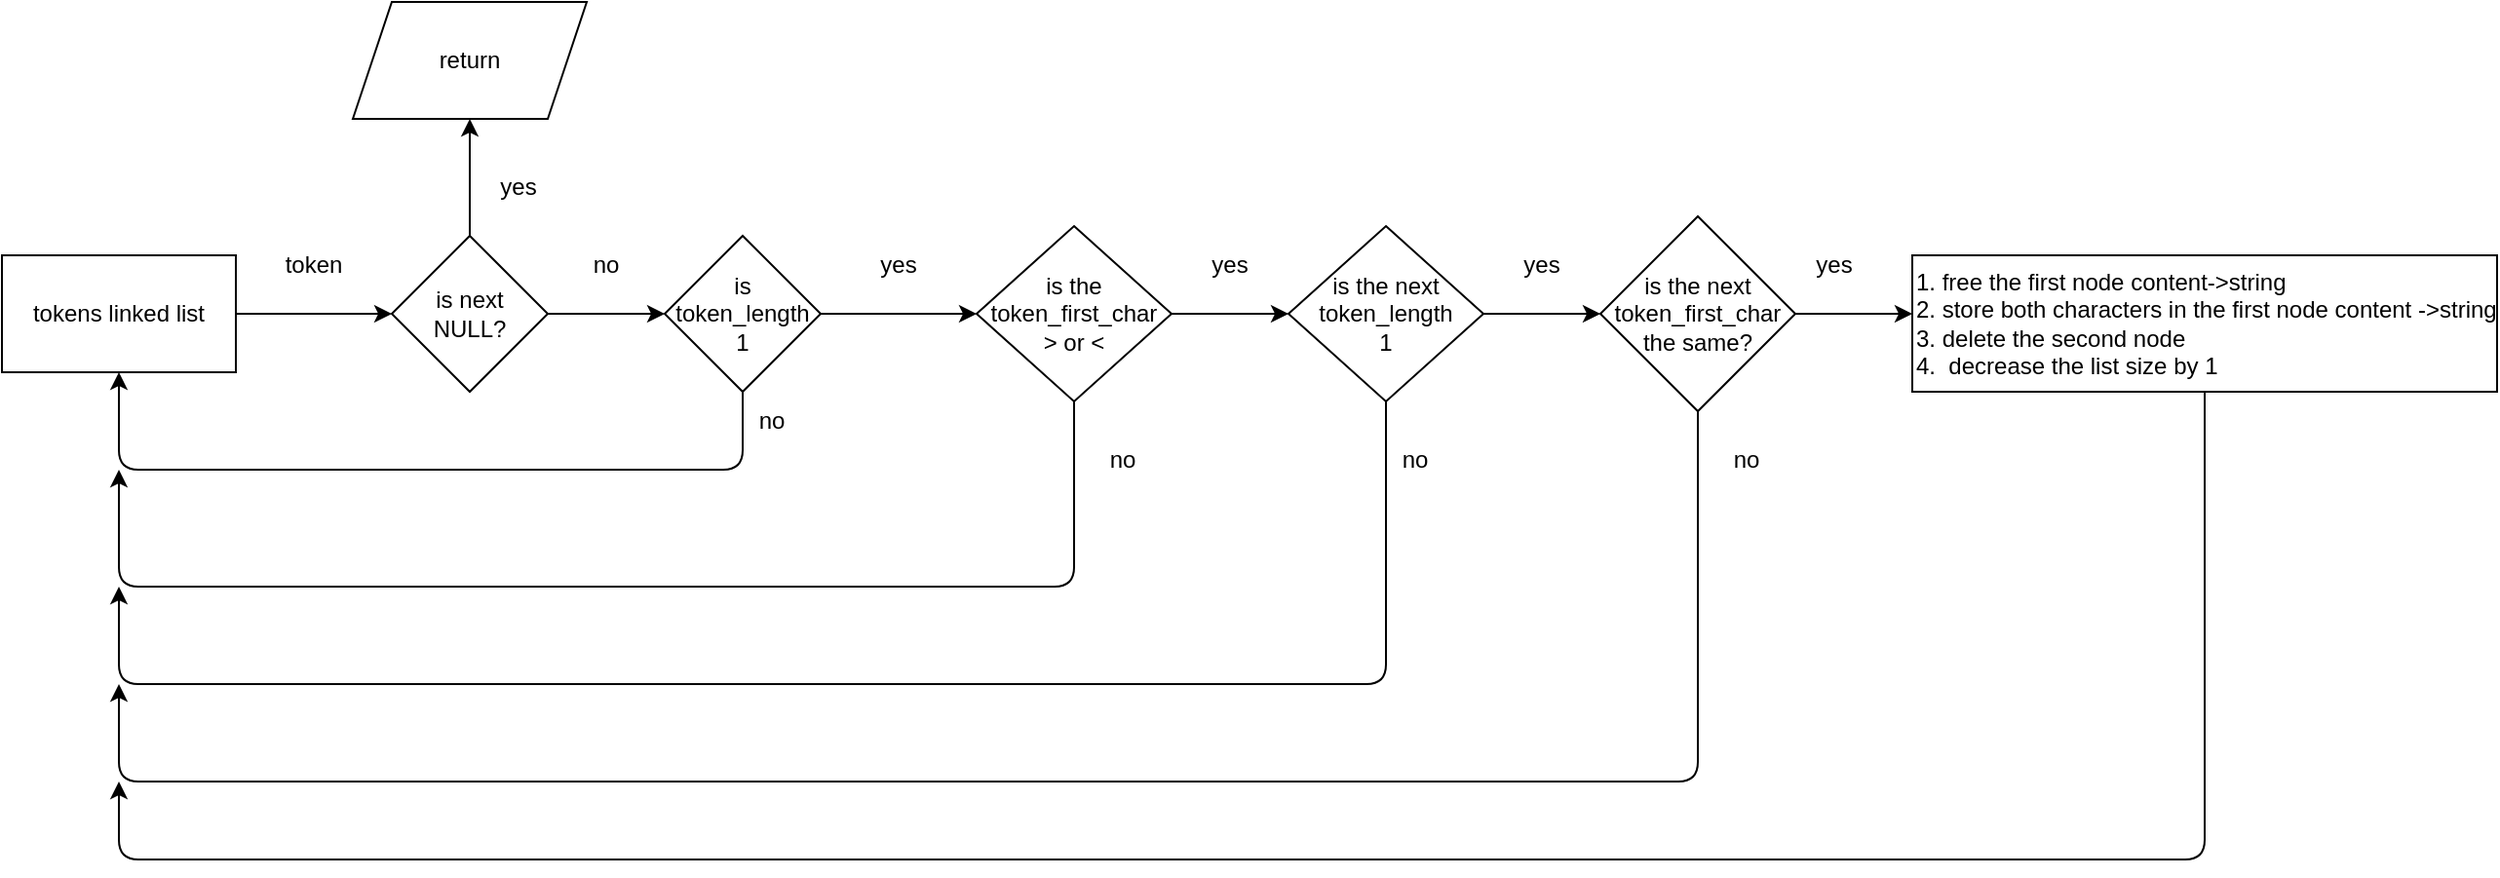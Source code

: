 <mxfile>
    <diagram id="ObK3fa__IprR7H1v56YF" name="Page-1">
        <mxGraphModel dx="1470" dy="1187" grid="1" gridSize="10" guides="1" tooltips="1" connect="1" arrows="1" fold="1" page="1" pageScale="1" pageWidth="3300" pageHeight="4681" math="0" shadow="0">
            <root>
                <mxCell id="0"/>
                <mxCell id="1" parent="0"/>
                <mxCell id="3" value="" style="endArrow=classic;html=1;" edge="1" parent="1">
                    <mxGeometry width="50" height="50" relative="1" as="geometry">
                        <mxPoint x="190" y="240" as="sourcePoint"/>
                        <mxPoint x="270" y="240" as="targetPoint"/>
                    </mxGeometry>
                </mxCell>
                <mxCell id="4" value="token" style="text;html=1;strokeColor=none;fillColor=none;align=center;verticalAlign=middle;whiteSpace=wrap;rounded=0;" vertex="1" parent="1">
                    <mxGeometry x="200" y="200" width="60" height="30" as="geometry"/>
                </mxCell>
                <mxCell id="6" style="edgeStyle=none;html=1;" edge="1" parent="1" source="5">
                    <mxGeometry relative="1" as="geometry">
                        <mxPoint x="730" y="240" as="targetPoint"/>
                    </mxGeometry>
                </mxCell>
                <mxCell id="8" style="edgeStyle=none;html=1;exitX=0.5;exitY=1;exitDx=0;exitDy=0;" edge="1" parent="1" source="5">
                    <mxGeometry relative="1" as="geometry">
                        <mxPoint x="130" y="320" as="targetPoint"/>
                        <Array as="points">
                            <mxPoint x="620" y="380"/>
                            <mxPoint x="130" y="380"/>
                        </Array>
                    </mxGeometry>
                </mxCell>
                <mxCell id="5" value="is the&lt;br&gt;token_first_char&lt;br&gt;&amp;gt; or &amp;lt;" style="rhombus;whiteSpace=wrap;html=1;" vertex="1" parent="1">
                    <mxGeometry x="570" y="195" width="100" height="90" as="geometry"/>
                </mxCell>
                <mxCell id="7" value="yes" style="text;html=1;strokeColor=none;fillColor=none;align=center;verticalAlign=middle;whiteSpace=wrap;rounded=0;" vertex="1" parent="1">
                    <mxGeometry x="680" y="200" width="40" height="30" as="geometry"/>
                </mxCell>
                <mxCell id="9" value="no" style="text;html=1;strokeColor=none;fillColor=none;align=center;verticalAlign=middle;whiteSpace=wrap;rounded=0;" vertex="1" parent="1">
                    <mxGeometry x="630" y="300" width="30" height="30" as="geometry"/>
                </mxCell>
                <mxCell id="10" value="tokens linked list" style="rounded=0;whiteSpace=wrap;html=1;" vertex="1" parent="1">
                    <mxGeometry x="70" y="210" width="120" height="60" as="geometry"/>
                </mxCell>
                <mxCell id="12" style="edgeStyle=none;html=1;" edge="1" parent="1" source="11">
                    <mxGeometry relative="1" as="geometry">
                        <mxPoint x="410" y="240" as="targetPoint"/>
                    </mxGeometry>
                </mxCell>
                <mxCell id="14" style="edgeStyle=none;html=1;" edge="1" parent="1" source="11">
                    <mxGeometry relative="1" as="geometry">
                        <mxPoint x="310" y="140" as="targetPoint"/>
                    </mxGeometry>
                </mxCell>
                <mxCell id="11" value="is next&lt;br&gt;NULL?" style="rhombus;whiteSpace=wrap;html=1;" vertex="1" parent="1">
                    <mxGeometry x="270" y="200" width="80" height="80" as="geometry"/>
                </mxCell>
                <mxCell id="13" value="no" style="text;html=1;strokeColor=none;fillColor=none;align=center;verticalAlign=middle;whiteSpace=wrap;rounded=0;" vertex="1" parent="1">
                    <mxGeometry x="360" y="200" width="40" height="30" as="geometry"/>
                </mxCell>
                <mxCell id="15" value="yes" style="text;html=1;strokeColor=none;fillColor=none;align=center;verticalAlign=middle;whiteSpace=wrap;rounded=0;" vertex="1" parent="1">
                    <mxGeometry x="320" y="160" width="30" height="30" as="geometry"/>
                </mxCell>
                <mxCell id="16" value="return" style="shape=parallelogram;perimeter=parallelogramPerimeter;whiteSpace=wrap;html=1;fixedSize=1;" vertex="1" parent="1">
                    <mxGeometry x="250" y="80" width="120" height="60" as="geometry"/>
                </mxCell>
                <mxCell id="18" style="edgeStyle=none;html=1;exitX=0.5;exitY=1;exitDx=0;exitDy=0;" edge="1" parent="1" source="17">
                    <mxGeometry relative="1" as="geometry">
                        <mxPoint x="130" y="430" as="targetPoint"/>
                        <Array as="points">
                            <mxPoint x="940" y="480"/>
                            <mxPoint x="130" y="480"/>
                        </Array>
                    </mxGeometry>
                </mxCell>
                <mxCell id="20" style="edgeStyle=none;html=1;" edge="1" parent="1" source="17">
                    <mxGeometry relative="1" as="geometry">
                        <mxPoint x="1050" y="240" as="targetPoint"/>
                    </mxGeometry>
                </mxCell>
                <mxCell id="17" value="is the next&lt;br&gt;token_first_char&lt;br&gt;the same?" style="rhombus;whiteSpace=wrap;html=1;" vertex="1" parent="1">
                    <mxGeometry x="890" y="190" width="100" height="100" as="geometry"/>
                </mxCell>
                <mxCell id="19" value="no" style="text;html=1;strokeColor=none;fillColor=none;align=center;verticalAlign=middle;whiteSpace=wrap;rounded=0;" vertex="1" parent="1">
                    <mxGeometry x="950" y="300" width="30" height="30" as="geometry"/>
                </mxCell>
                <mxCell id="21" value="yes" style="text;html=1;strokeColor=none;fillColor=none;align=center;verticalAlign=middle;whiteSpace=wrap;rounded=0;" vertex="1" parent="1">
                    <mxGeometry x="990" y="200" width="40" height="30" as="geometry"/>
                </mxCell>
                <mxCell id="24" style="edgeStyle=none;html=1;exitX=0.5;exitY=1;exitDx=0;exitDy=0;" edge="1" parent="1" source="22">
                    <mxGeometry relative="1" as="geometry">
                        <mxPoint x="130" y="480" as="targetPoint"/>
                        <Array as="points">
                            <mxPoint x="1200" y="520"/>
                            <mxPoint x="130" y="520"/>
                        </Array>
                    </mxGeometry>
                </mxCell>
                <mxCell id="22" value="1. free the first node content-&amp;gt;string&lt;br&gt;2. store both characters in the first node content -&amp;gt;string&lt;br&gt;3. delete the second node&lt;br&gt;4.&amp;nbsp; decrease the list size by 1&amp;nbsp;&amp;nbsp;" style="rounded=0;whiteSpace=wrap;html=1;align=left;" vertex="1" parent="1">
                    <mxGeometry x="1050" y="210" width="300" height="70" as="geometry"/>
                </mxCell>
                <mxCell id="26" style="edgeStyle=none;html=1;entryX=0;entryY=0.5;entryDx=0;entryDy=0;" edge="1" parent="1" source="25" target="5">
                    <mxGeometry relative="1" as="geometry"/>
                </mxCell>
                <mxCell id="28" style="edgeStyle=none;html=1;entryX=0.5;entryY=1;entryDx=0;entryDy=0;exitX=0.5;exitY=1;exitDx=0;exitDy=0;" edge="1" parent="1" source="25" target="10">
                    <mxGeometry relative="1" as="geometry">
                        <mxPoint x="450" y="310" as="targetPoint"/>
                        <mxPoint x="450" y="290" as="sourcePoint"/>
                        <Array as="points">
                            <mxPoint x="450" y="320"/>
                            <mxPoint x="130" y="320"/>
                        </Array>
                    </mxGeometry>
                </mxCell>
                <mxCell id="25" value="is token_length&lt;br&gt;1" style="rhombus;whiteSpace=wrap;html=1;" vertex="1" parent="1">
                    <mxGeometry x="410" y="200" width="80" height="80" as="geometry"/>
                </mxCell>
                <mxCell id="27" value="yes" style="text;html=1;strokeColor=none;fillColor=none;align=center;verticalAlign=middle;whiteSpace=wrap;rounded=0;" vertex="1" parent="1">
                    <mxGeometry x="510" y="200" width="40" height="30" as="geometry"/>
                </mxCell>
                <mxCell id="29" value="no" style="text;html=1;strokeColor=none;fillColor=none;align=center;verticalAlign=middle;whiteSpace=wrap;rounded=0;" vertex="1" parent="1">
                    <mxGeometry x="450" y="280" width="30" height="30" as="geometry"/>
                </mxCell>
                <mxCell id="32" style="edgeStyle=none;html=1;entryX=0;entryY=0.5;entryDx=0;entryDy=0;" edge="1" parent="1" source="31" target="17">
                    <mxGeometry relative="1" as="geometry"/>
                </mxCell>
                <mxCell id="34" style="edgeStyle=none;html=1;" edge="1" parent="1" source="31">
                    <mxGeometry relative="1" as="geometry">
                        <mxPoint x="130" y="380" as="targetPoint"/>
                        <Array as="points">
                            <mxPoint x="780" y="430"/>
                            <mxPoint x="130" y="430"/>
                        </Array>
                    </mxGeometry>
                </mxCell>
                <mxCell id="31" value="is the next token_length&lt;br&gt;1" style="rhombus;whiteSpace=wrap;html=1;" vertex="1" parent="1">
                    <mxGeometry x="730" y="195" width="100" height="90" as="geometry"/>
                </mxCell>
                <mxCell id="33" value="yes" style="text;html=1;strokeColor=none;fillColor=none;align=center;verticalAlign=middle;whiteSpace=wrap;rounded=0;" vertex="1" parent="1">
                    <mxGeometry x="840" y="200" width="40" height="30" as="geometry"/>
                </mxCell>
                <mxCell id="35" value="no" style="text;html=1;strokeColor=none;fillColor=none;align=center;verticalAlign=middle;whiteSpace=wrap;rounded=0;" vertex="1" parent="1">
                    <mxGeometry x="780" y="300" width="30" height="30" as="geometry"/>
                </mxCell>
            </root>
        </mxGraphModel>
    </diagram>
</mxfile>